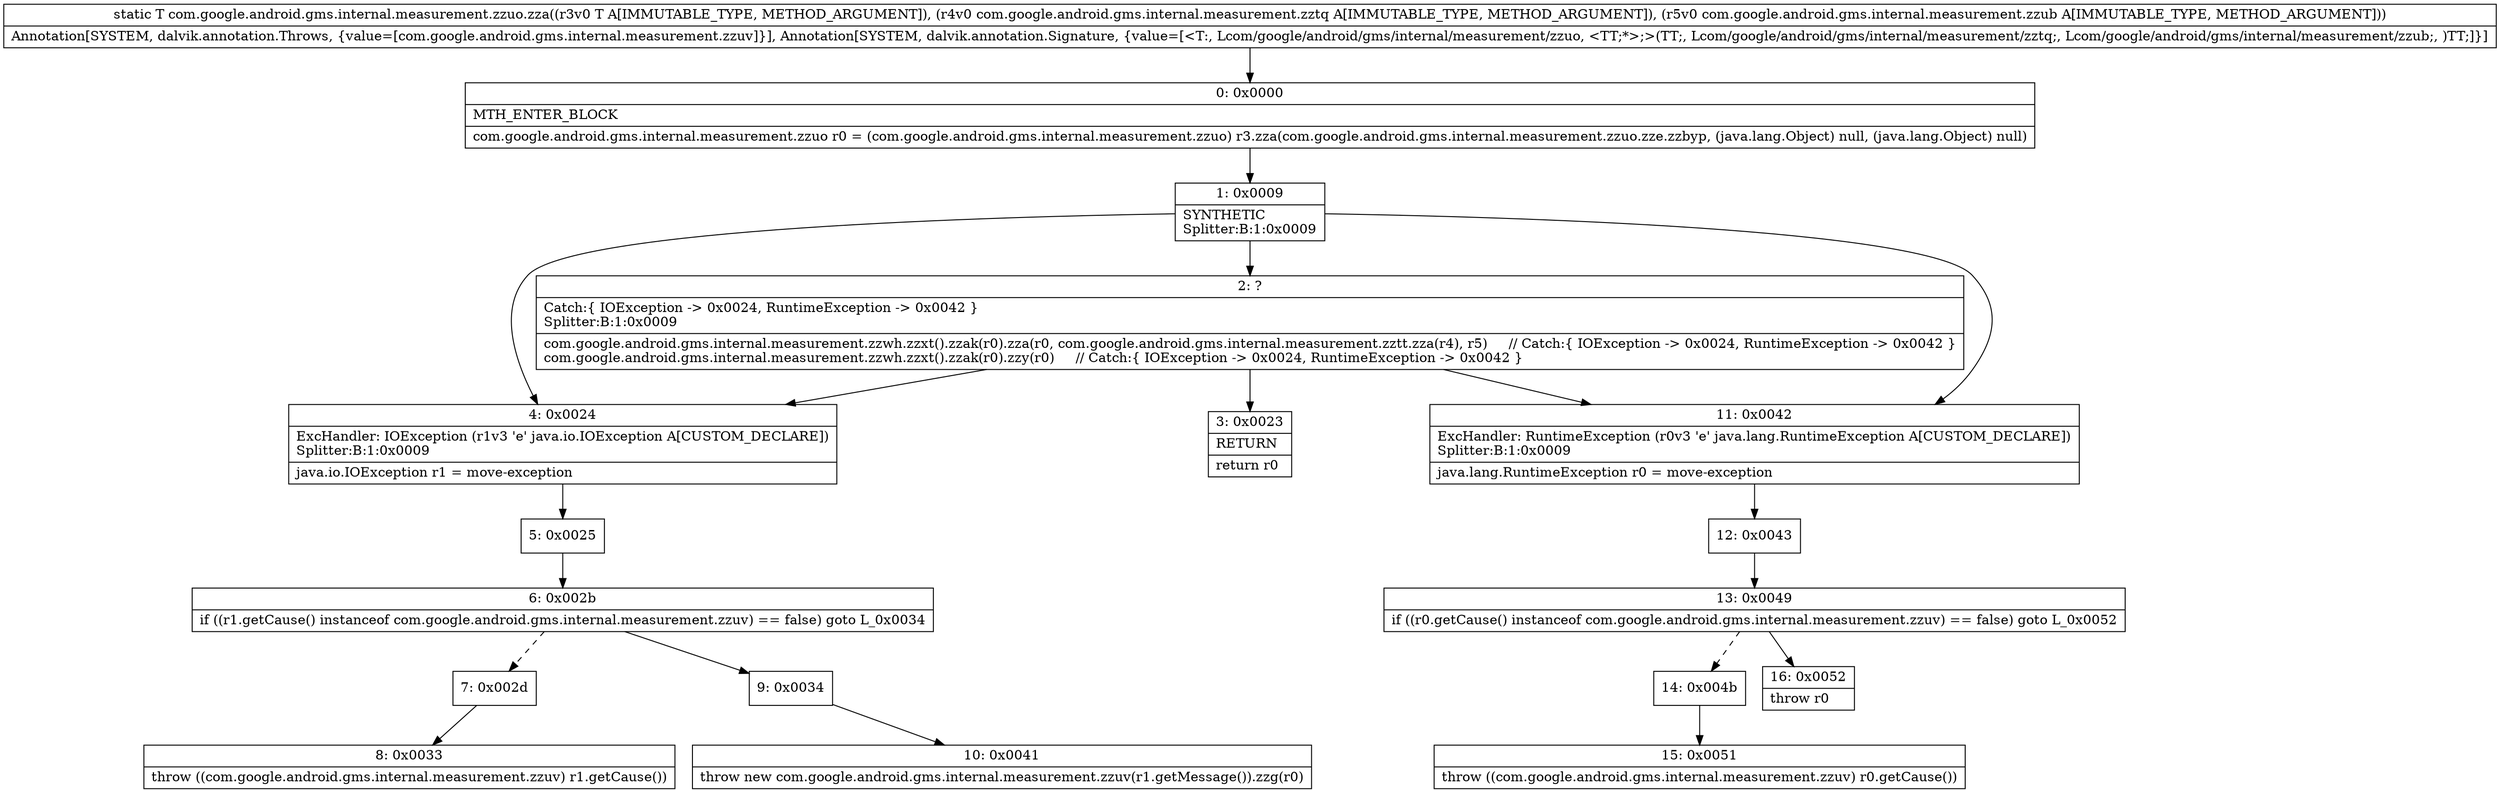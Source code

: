 digraph "CFG forcom.google.android.gms.internal.measurement.zzuo.zza(Lcom\/google\/android\/gms\/internal\/measurement\/zzuo;Lcom\/google\/android\/gms\/internal\/measurement\/zztq;Lcom\/google\/android\/gms\/internal\/measurement\/zzub;)Lcom\/google\/android\/gms\/internal\/measurement\/zzuo;" {
Node_0 [shape=record,label="{0\:\ 0x0000|MTH_ENTER_BLOCK\l|com.google.android.gms.internal.measurement.zzuo r0 = (com.google.android.gms.internal.measurement.zzuo) r3.zza(com.google.android.gms.internal.measurement.zzuo.zze.zzbyp, (java.lang.Object) null, (java.lang.Object) null)\l}"];
Node_1 [shape=record,label="{1\:\ 0x0009|SYNTHETIC\lSplitter:B:1:0x0009\l}"];
Node_2 [shape=record,label="{2\:\ ?|Catch:\{ IOException \-\> 0x0024, RuntimeException \-\> 0x0042 \}\lSplitter:B:1:0x0009\l|com.google.android.gms.internal.measurement.zzwh.zzxt().zzak(r0).zza(r0, com.google.android.gms.internal.measurement.zztt.zza(r4), r5)     \/\/ Catch:\{ IOException \-\> 0x0024, RuntimeException \-\> 0x0042 \}\lcom.google.android.gms.internal.measurement.zzwh.zzxt().zzak(r0).zzy(r0)     \/\/ Catch:\{ IOException \-\> 0x0024, RuntimeException \-\> 0x0042 \}\l}"];
Node_3 [shape=record,label="{3\:\ 0x0023|RETURN\l|return r0\l}"];
Node_4 [shape=record,label="{4\:\ 0x0024|ExcHandler: IOException (r1v3 'e' java.io.IOException A[CUSTOM_DECLARE])\lSplitter:B:1:0x0009\l|java.io.IOException r1 = move\-exception\l}"];
Node_5 [shape=record,label="{5\:\ 0x0025}"];
Node_6 [shape=record,label="{6\:\ 0x002b|if ((r1.getCause() instanceof com.google.android.gms.internal.measurement.zzuv) == false) goto L_0x0034\l}"];
Node_7 [shape=record,label="{7\:\ 0x002d}"];
Node_8 [shape=record,label="{8\:\ 0x0033|throw ((com.google.android.gms.internal.measurement.zzuv) r1.getCause())\l}"];
Node_9 [shape=record,label="{9\:\ 0x0034}"];
Node_10 [shape=record,label="{10\:\ 0x0041|throw new com.google.android.gms.internal.measurement.zzuv(r1.getMessage()).zzg(r0)\l}"];
Node_11 [shape=record,label="{11\:\ 0x0042|ExcHandler: RuntimeException (r0v3 'e' java.lang.RuntimeException A[CUSTOM_DECLARE])\lSplitter:B:1:0x0009\l|java.lang.RuntimeException r0 = move\-exception\l}"];
Node_12 [shape=record,label="{12\:\ 0x0043}"];
Node_13 [shape=record,label="{13\:\ 0x0049|if ((r0.getCause() instanceof com.google.android.gms.internal.measurement.zzuv) == false) goto L_0x0052\l}"];
Node_14 [shape=record,label="{14\:\ 0x004b}"];
Node_15 [shape=record,label="{15\:\ 0x0051|throw ((com.google.android.gms.internal.measurement.zzuv) r0.getCause())\l}"];
Node_16 [shape=record,label="{16\:\ 0x0052|throw r0\l}"];
MethodNode[shape=record,label="{static T com.google.android.gms.internal.measurement.zzuo.zza((r3v0 T A[IMMUTABLE_TYPE, METHOD_ARGUMENT]), (r4v0 com.google.android.gms.internal.measurement.zztq A[IMMUTABLE_TYPE, METHOD_ARGUMENT]), (r5v0 com.google.android.gms.internal.measurement.zzub A[IMMUTABLE_TYPE, METHOD_ARGUMENT]))  | Annotation[SYSTEM, dalvik.annotation.Throws, \{value=[com.google.android.gms.internal.measurement.zzuv]\}], Annotation[SYSTEM, dalvik.annotation.Signature, \{value=[\<T:, Lcom\/google\/android\/gms\/internal\/measurement\/zzuo, \<TT;*\>;\>(TT;, Lcom\/google\/android\/gms\/internal\/measurement\/zztq;, Lcom\/google\/android\/gms\/internal\/measurement\/zzub;, )TT;]\}]\l}"];
MethodNode -> Node_0;
Node_0 -> Node_1;
Node_1 -> Node_2;
Node_1 -> Node_4;
Node_1 -> Node_11;
Node_2 -> Node_3;
Node_2 -> Node_4;
Node_2 -> Node_11;
Node_4 -> Node_5;
Node_5 -> Node_6;
Node_6 -> Node_7[style=dashed];
Node_6 -> Node_9;
Node_7 -> Node_8;
Node_9 -> Node_10;
Node_11 -> Node_12;
Node_12 -> Node_13;
Node_13 -> Node_14[style=dashed];
Node_13 -> Node_16;
Node_14 -> Node_15;
}

